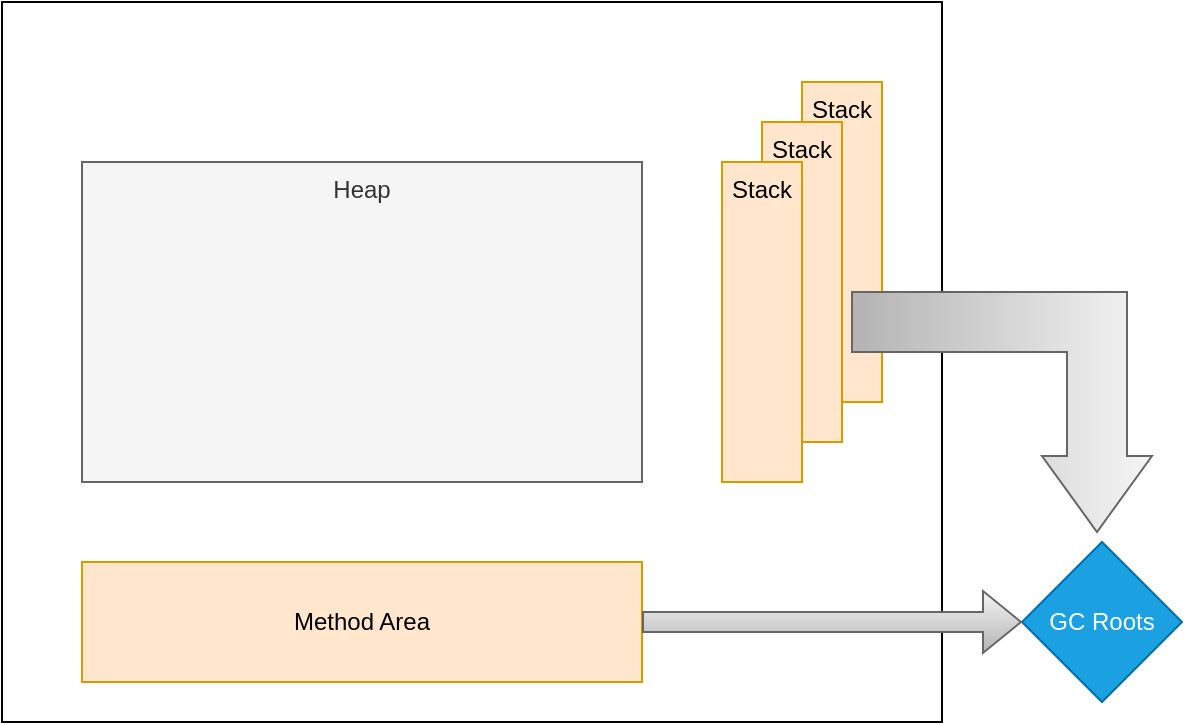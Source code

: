 <mxfile version="23.0.2" type="github">
  <diagram name="第 1 页" id="aTgfJ98yVVHF9qyIf9Ut">
    <mxGraphModel dx="875" dy="442" grid="1" gridSize="10" guides="1" tooltips="1" connect="1" arrows="1" fold="1" page="1" pageScale="1" pageWidth="827" pageHeight="1169" math="0" shadow="0">
      <root>
        <mxCell id="0" />
        <mxCell id="1" parent="0" />
        <mxCell id="jQ0KqUvkUHR8p74bPFUn-11" value="" style="rounded=0;whiteSpace=wrap;html=1;" vertex="1" parent="1">
          <mxGeometry x="80" y="40" width="470" height="360" as="geometry" />
        </mxCell>
        <mxCell id="jQ0KqUvkUHR8p74bPFUn-1" value="Heap" style="rounded=0;whiteSpace=wrap;html=1;verticalAlign=top;fillColor=#f5f5f5;strokeColor=#666666;fontColor=#333333;" vertex="1" parent="1">
          <mxGeometry x="120" y="120" width="280" height="160" as="geometry" />
        </mxCell>
        <mxCell id="jQ0KqUvkUHR8p74bPFUn-5" value="Stack" style="rounded=0;whiteSpace=wrap;html=1;verticalAlign=top;fillColor=#ffe6cc;strokeColor=#d79b00;" vertex="1" parent="1">
          <mxGeometry x="480" y="80" width="40" height="160" as="geometry" />
        </mxCell>
        <mxCell id="jQ0KqUvkUHR8p74bPFUn-4" value="Stack" style="rounded=0;whiteSpace=wrap;html=1;verticalAlign=top;fillColor=#ffe6cc;strokeColor=#d79b00;" vertex="1" parent="1">
          <mxGeometry x="460" y="100" width="40" height="160" as="geometry" />
        </mxCell>
        <mxCell id="jQ0KqUvkUHR8p74bPFUn-3" value="Stack" style="rounded=0;whiteSpace=wrap;html=1;verticalAlign=top;fillColor=#ffe6cc;strokeColor=#d79b00;" vertex="1" parent="1">
          <mxGeometry x="440" y="120" width="40" height="160" as="geometry" />
        </mxCell>
        <mxCell id="jQ0KqUvkUHR8p74bPFUn-7" value="Method Area" style="rounded=0;whiteSpace=wrap;html=1;fillColor=#ffe6cc;strokeColor=#d79b00;" vertex="1" parent="1">
          <mxGeometry x="120" y="320" width="280" height="60" as="geometry" />
        </mxCell>
        <mxCell id="jQ0KqUvkUHR8p74bPFUn-8" value="GC Roots" style="rhombus;whiteSpace=wrap;html=1;fillColor=#1ba1e2;fontColor=#ffffff;strokeColor=#006EAF;" vertex="1" parent="1">
          <mxGeometry x="590" y="310" width="80" height="80" as="geometry" />
        </mxCell>
        <mxCell id="jQ0KqUvkUHR8p74bPFUn-12" value="" style="shape=flexArrow;endArrow=classic;html=1;rounded=0;entryX=0;entryY=0.5;entryDx=0;entryDy=0;exitX=1;exitY=0.5;exitDx=0;exitDy=0;fillColor=#f5f5f5;gradientColor=#b3b3b3;strokeColor=#666666;" edge="1" parent="1" source="jQ0KqUvkUHR8p74bPFUn-7" target="jQ0KqUvkUHR8p74bPFUn-8">
          <mxGeometry width="50" height="50" relative="1" as="geometry">
            <mxPoint x="410" y="280" as="sourcePoint" />
            <mxPoint x="460" y="230" as="targetPoint" />
          </mxGeometry>
        </mxCell>
        <mxCell id="jQ0KqUvkUHR8p74bPFUn-14" value="" style="html=1;shadow=0;dashed=0;align=center;verticalAlign=middle;shape=mxgraph.arrows2.bendArrow;dy=15;dx=38;notch=0;arrowHead=55;rounded=0;rotation=90;fillColor=#f5f5f5;gradientColor=#b3b3b3;strokeColor=#666666;" vertex="1" parent="1">
          <mxGeometry x="520" y="170" width="120" height="150" as="geometry" />
        </mxCell>
      </root>
    </mxGraphModel>
  </diagram>
</mxfile>
